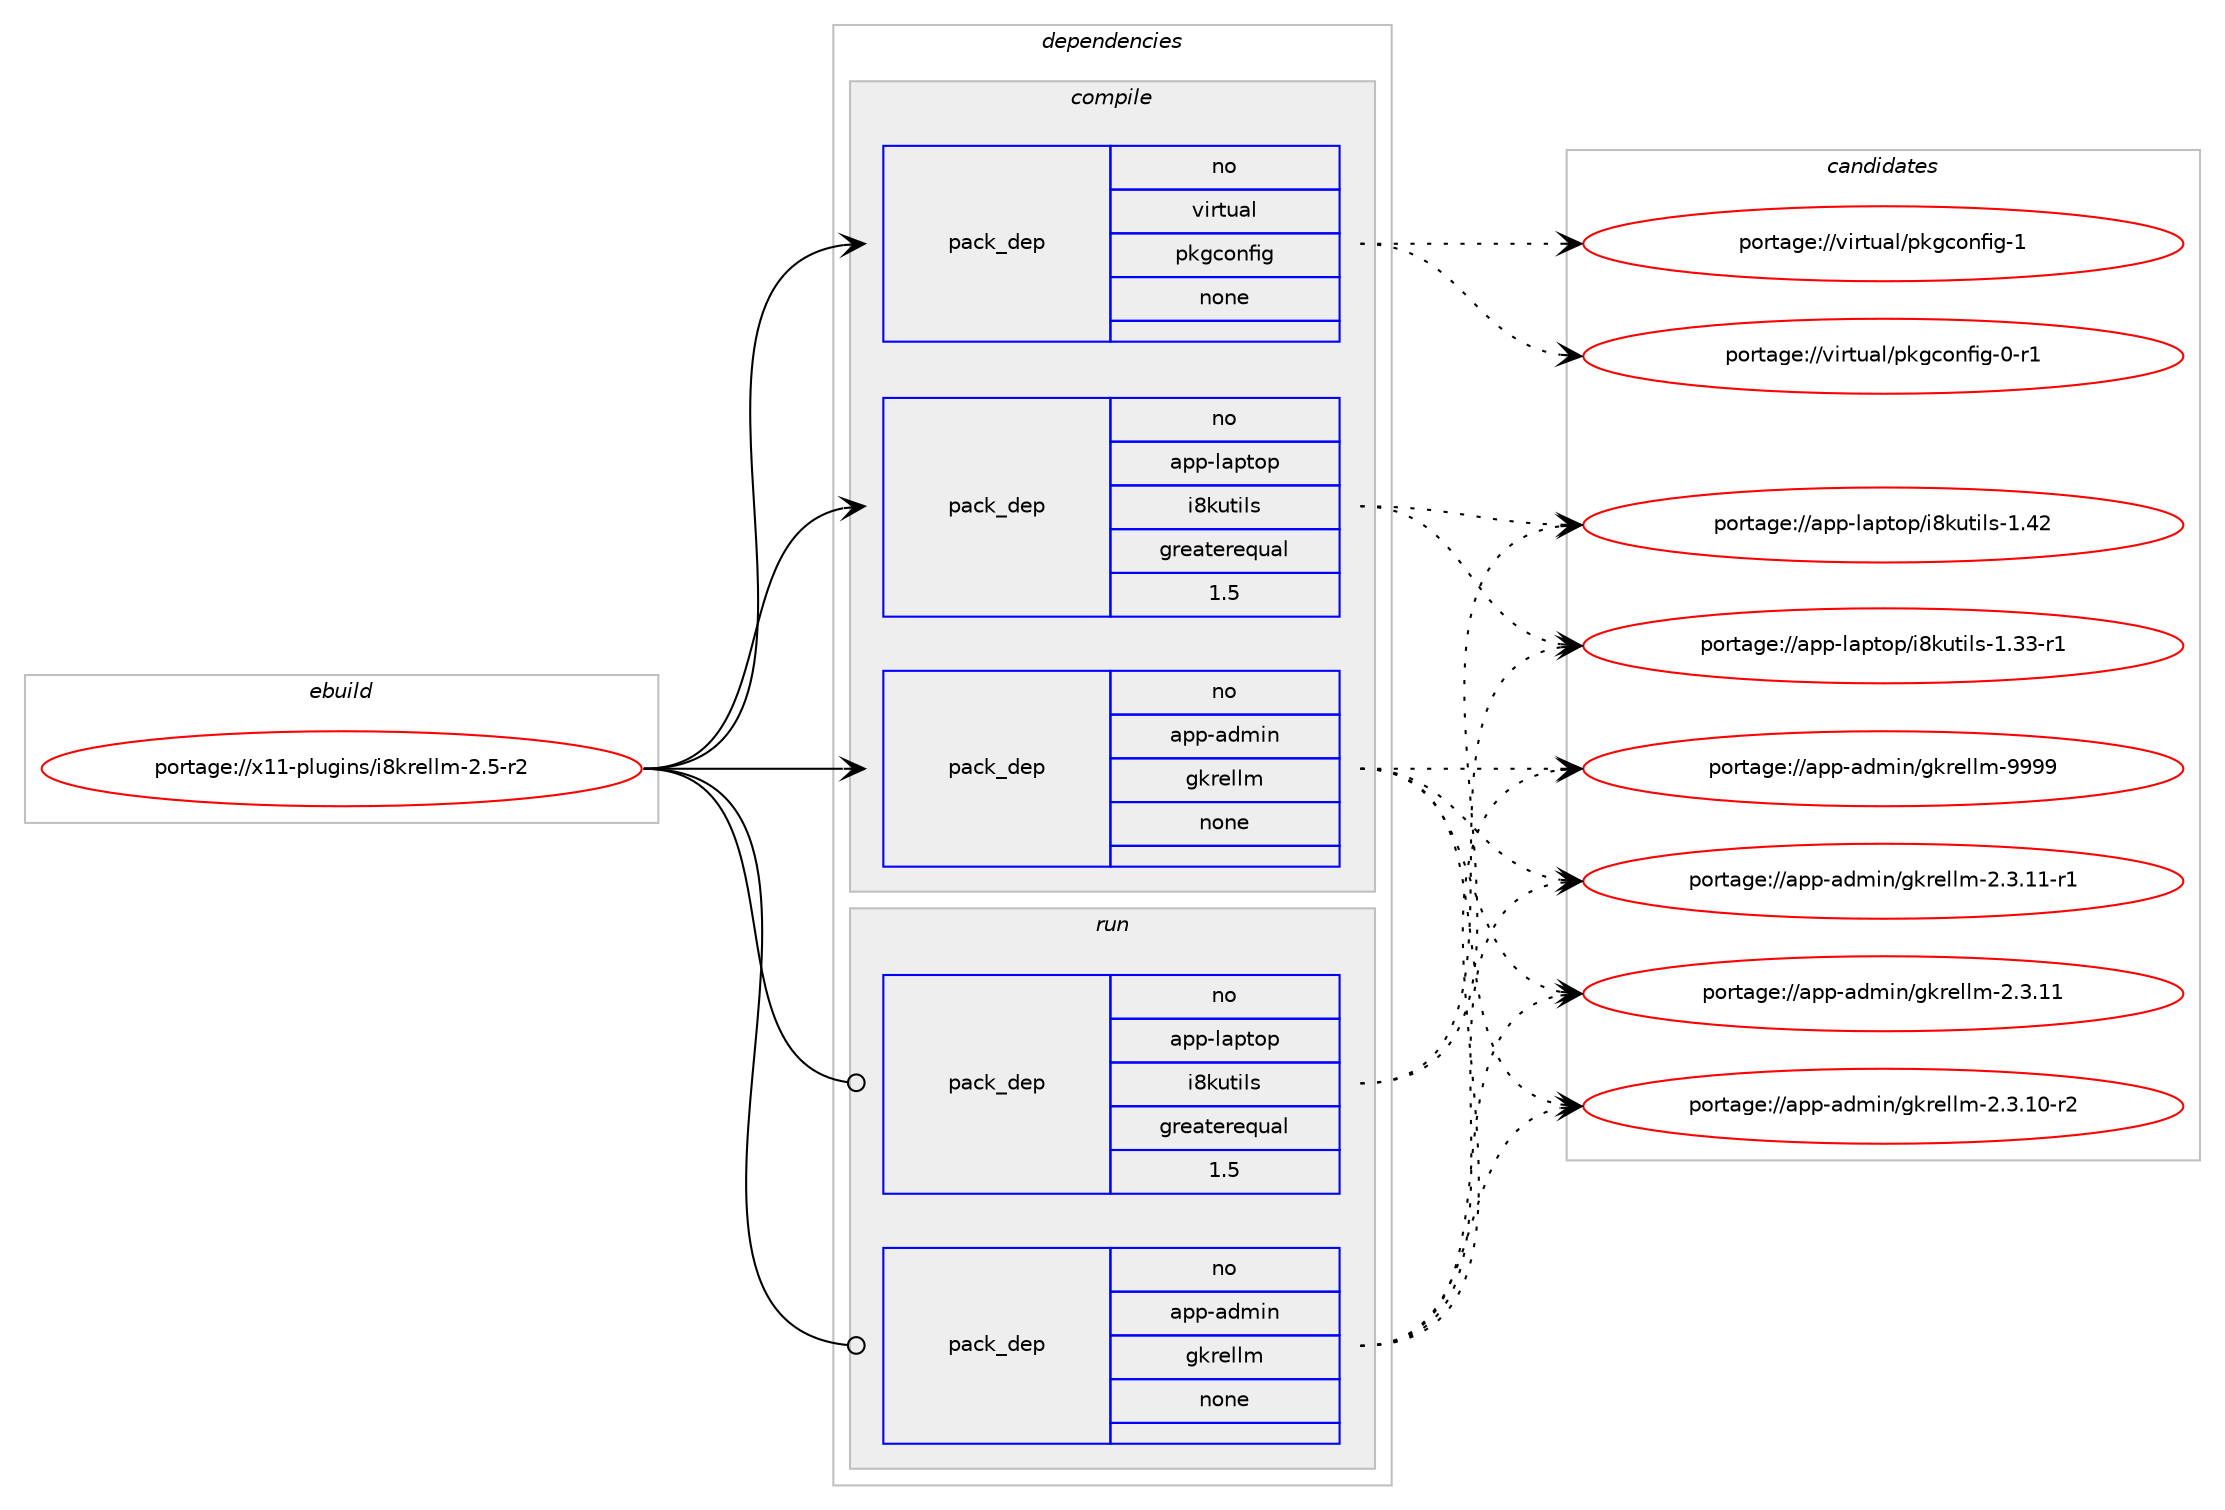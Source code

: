 digraph prolog {

# *************
# Graph options
# *************

newrank=true;
concentrate=true;
compound=true;
graph [rankdir=LR,fontname=Helvetica,fontsize=10,ranksep=1.5];#, ranksep=2.5, nodesep=0.2];
edge  [arrowhead=vee];
node  [fontname=Helvetica,fontsize=10];

# **********
# The ebuild
# **********

subgraph cluster_leftcol {
color=gray;
rank=same;
label=<<i>ebuild</i>>;
id [label="portage://x11-plugins/i8krellm-2.5-r2", color=red, width=4, href="../x11-plugins/i8krellm-2.5-r2.svg"];
}

# ****************
# The dependencies
# ****************

subgraph cluster_midcol {
color=gray;
label=<<i>dependencies</i>>;
subgraph cluster_compile {
fillcolor="#eeeeee";
style=filled;
label=<<i>compile</i>>;
subgraph pack2932 {
dependency3417 [label=<<TABLE BORDER="0" CELLBORDER="1" CELLSPACING="0" CELLPADDING="4" WIDTH="220"><TR><TD ROWSPAN="6" CELLPADDING="30">pack_dep</TD></TR><TR><TD WIDTH="110">no</TD></TR><TR><TD>app-admin</TD></TR><TR><TD>gkrellm</TD></TR><TR><TD>none</TD></TR><TR><TD></TD></TR></TABLE>>, shape=none, color=blue];
}
id:e -> dependency3417:w [weight=20,style="solid",arrowhead="vee"];
subgraph pack2933 {
dependency3418 [label=<<TABLE BORDER="0" CELLBORDER="1" CELLSPACING="0" CELLPADDING="4" WIDTH="220"><TR><TD ROWSPAN="6" CELLPADDING="30">pack_dep</TD></TR><TR><TD WIDTH="110">no</TD></TR><TR><TD>app-laptop</TD></TR><TR><TD>i8kutils</TD></TR><TR><TD>greaterequal</TD></TR><TR><TD>1.5</TD></TR></TABLE>>, shape=none, color=blue];
}
id:e -> dependency3418:w [weight=20,style="solid",arrowhead="vee"];
subgraph pack2934 {
dependency3419 [label=<<TABLE BORDER="0" CELLBORDER="1" CELLSPACING="0" CELLPADDING="4" WIDTH="220"><TR><TD ROWSPAN="6" CELLPADDING="30">pack_dep</TD></TR><TR><TD WIDTH="110">no</TD></TR><TR><TD>virtual</TD></TR><TR><TD>pkgconfig</TD></TR><TR><TD>none</TD></TR><TR><TD></TD></TR></TABLE>>, shape=none, color=blue];
}
id:e -> dependency3419:w [weight=20,style="solid",arrowhead="vee"];
}
subgraph cluster_compileandrun {
fillcolor="#eeeeee";
style=filled;
label=<<i>compile and run</i>>;
}
subgraph cluster_run {
fillcolor="#eeeeee";
style=filled;
label=<<i>run</i>>;
subgraph pack2935 {
dependency3420 [label=<<TABLE BORDER="0" CELLBORDER="1" CELLSPACING="0" CELLPADDING="4" WIDTH="220"><TR><TD ROWSPAN="6" CELLPADDING="30">pack_dep</TD></TR><TR><TD WIDTH="110">no</TD></TR><TR><TD>app-admin</TD></TR><TR><TD>gkrellm</TD></TR><TR><TD>none</TD></TR><TR><TD></TD></TR></TABLE>>, shape=none, color=blue];
}
id:e -> dependency3420:w [weight=20,style="solid",arrowhead="odot"];
subgraph pack2936 {
dependency3421 [label=<<TABLE BORDER="0" CELLBORDER="1" CELLSPACING="0" CELLPADDING="4" WIDTH="220"><TR><TD ROWSPAN="6" CELLPADDING="30">pack_dep</TD></TR><TR><TD WIDTH="110">no</TD></TR><TR><TD>app-laptop</TD></TR><TR><TD>i8kutils</TD></TR><TR><TD>greaterequal</TD></TR><TR><TD>1.5</TD></TR></TABLE>>, shape=none, color=blue];
}
id:e -> dependency3421:w [weight=20,style="solid",arrowhead="odot"];
}
}

# **************
# The candidates
# **************

subgraph cluster_choices {
rank=same;
color=gray;
label=<<i>candidates</i>>;

subgraph choice2932 {
color=black;
nodesep=1;
choice971121124597100109105110471031071141011081081094557575757 [label="portage://app-admin/gkrellm-9999", color=red, width=4,href="../app-admin/gkrellm-9999.svg"];
choice97112112459710010910511047103107114101108108109455046514649494511449 [label="portage://app-admin/gkrellm-2.3.11-r1", color=red, width=4,href="../app-admin/gkrellm-2.3.11-r1.svg"];
choice9711211245971001091051104710310711410110810810945504651464949 [label="portage://app-admin/gkrellm-2.3.11", color=red, width=4,href="../app-admin/gkrellm-2.3.11.svg"];
choice97112112459710010910511047103107114101108108109455046514649484511450 [label="portage://app-admin/gkrellm-2.3.10-r2", color=red, width=4,href="../app-admin/gkrellm-2.3.10-r2.svg"];
dependency3417:e -> choice971121124597100109105110471031071141011081081094557575757:w [style=dotted,weight="100"];
dependency3417:e -> choice97112112459710010910511047103107114101108108109455046514649494511449:w [style=dotted,weight="100"];
dependency3417:e -> choice9711211245971001091051104710310711410110810810945504651464949:w [style=dotted,weight="100"];
dependency3417:e -> choice97112112459710010910511047103107114101108108109455046514649484511450:w [style=dotted,weight="100"];
}
subgraph choice2933 {
color=black;
nodesep=1;
choice97112112451089711211611111247105561071171161051081154549465250 [label="portage://app-laptop/i8kutils-1.42", color=red, width=4,href="../app-laptop/i8kutils-1.42.svg"];
choice971121124510897112116111112471055610711711610510811545494651514511449 [label="portage://app-laptop/i8kutils-1.33-r1", color=red, width=4,href="../app-laptop/i8kutils-1.33-r1.svg"];
dependency3418:e -> choice97112112451089711211611111247105561071171161051081154549465250:w [style=dotted,weight="100"];
dependency3418:e -> choice971121124510897112116111112471055610711711610510811545494651514511449:w [style=dotted,weight="100"];
}
subgraph choice2934 {
color=black;
nodesep=1;
choice1181051141161179710847112107103991111101021051034549 [label="portage://virtual/pkgconfig-1", color=red, width=4,href="../virtual/pkgconfig-1.svg"];
choice11810511411611797108471121071039911111010210510345484511449 [label="portage://virtual/pkgconfig-0-r1", color=red, width=4,href="../virtual/pkgconfig-0-r1.svg"];
dependency3419:e -> choice1181051141161179710847112107103991111101021051034549:w [style=dotted,weight="100"];
dependency3419:e -> choice11810511411611797108471121071039911111010210510345484511449:w [style=dotted,weight="100"];
}
subgraph choice2935 {
color=black;
nodesep=1;
choice971121124597100109105110471031071141011081081094557575757 [label="portage://app-admin/gkrellm-9999", color=red, width=4,href="../app-admin/gkrellm-9999.svg"];
choice97112112459710010910511047103107114101108108109455046514649494511449 [label="portage://app-admin/gkrellm-2.3.11-r1", color=red, width=4,href="../app-admin/gkrellm-2.3.11-r1.svg"];
choice9711211245971001091051104710310711410110810810945504651464949 [label="portage://app-admin/gkrellm-2.3.11", color=red, width=4,href="../app-admin/gkrellm-2.3.11.svg"];
choice97112112459710010910511047103107114101108108109455046514649484511450 [label="portage://app-admin/gkrellm-2.3.10-r2", color=red, width=4,href="../app-admin/gkrellm-2.3.10-r2.svg"];
dependency3420:e -> choice971121124597100109105110471031071141011081081094557575757:w [style=dotted,weight="100"];
dependency3420:e -> choice97112112459710010910511047103107114101108108109455046514649494511449:w [style=dotted,weight="100"];
dependency3420:e -> choice9711211245971001091051104710310711410110810810945504651464949:w [style=dotted,weight="100"];
dependency3420:e -> choice97112112459710010910511047103107114101108108109455046514649484511450:w [style=dotted,weight="100"];
}
subgraph choice2936 {
color=black;
nodesep=1;
choice97112112451089711211611111247105561071171161051081154549465250 [label="portage://app-laptop/i8kutils-1.42", color=red, width=4,href="../app-laptop/i8kutils-1.42.svg"];
choice971121124510897112116111112471055610711711610510811545494651514511449 [label="portage://app-laptop/i8kutils-1.33-r1", color=red, width=4,href="../app-laptop/i8kutils-1.33-r1.svg"];
dependency3421:e -> choice97112112451089711211611111247105561071171161051081154549465250:w [style=dotted,weight="100"];
dependency3421:e -> choice971121124510897112116111112471055610711711610510811545494651514511449:w [style=dotted,weight="100"];
}
}

}
